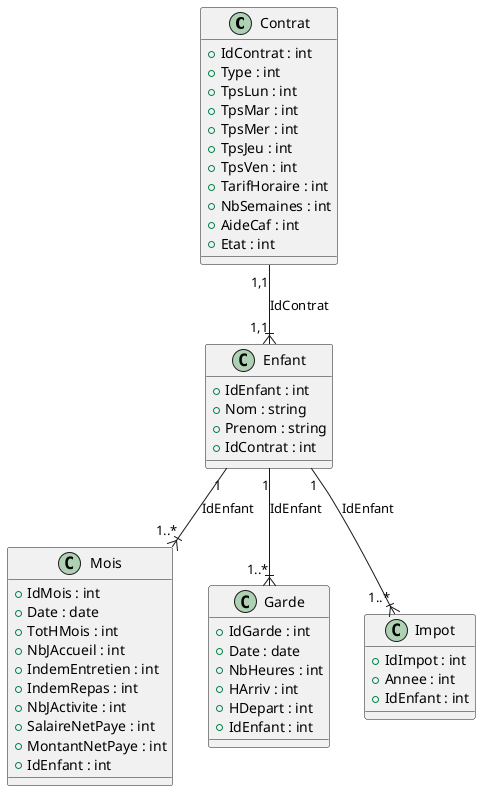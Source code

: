 @startuml
class Contrat 
{
    + IdContrat : int
    + Type : int
    + TpsLun : int
    + TpsMar : int
    + TpsMer : int
    + TpsJeu : int
    + TpsVen : int
    + TarifHoraire : int
    + NbSemaines : int
    + AideCaf : int
    + Etat : int
}

class Enfant
{
    + IdEnfant : int
    + Nom : string
    + Prenom : string
    + IdContrat : int
}
Contrat "1,1"--|{"1,1" Enfant : IdContrat

class Mois 
{
    + IdMois : int
    + Date : date
    + TotHMois : int
    + NbJAccueil : int
    + IndemEntretien : int
    + IndemRepas : int
    + NbJActivite : int
    + SalaireNetPaye : int
    + MontantNetPaye : int
    + IdEnfant : int

}

Enfant "1" --|{ "1..*" Mois : IdEnfant

class Garde
{
    + IdGarde : int
    + Date : date 
    + NbHeures : int
    + HArriv : int
    + HDepart : int
    + IdEnfant : int
}

Enfant "1" --|{ "1..*" Garde : IdEnfant


class Impot
{
    + IdImpot : int
    + Annee : int
    + IdEnfant : int
}

Enfant "1" --|{ "1..*" Impot : IdEnfant


@enduml